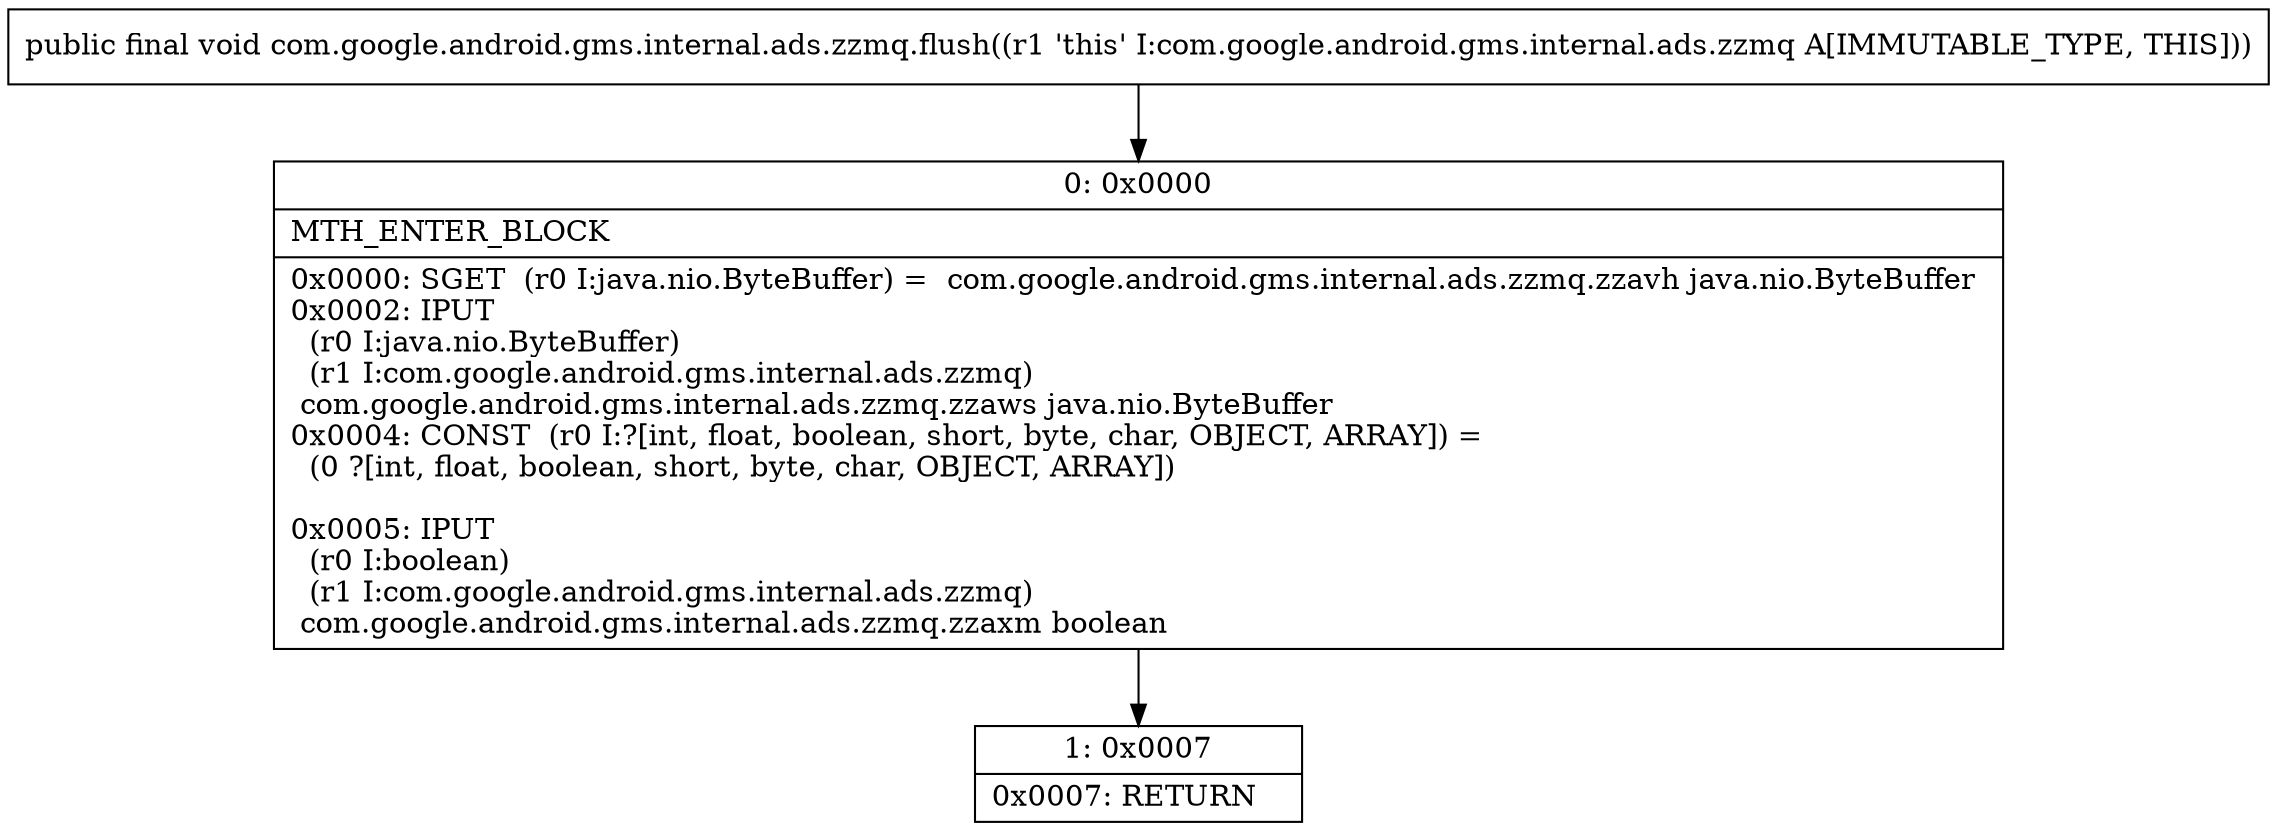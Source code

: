 digraph "CFG forcom.google.android.gms.internal.ads.zzmq.flush()V" {
Node_0 [shape=record,label="{0\:\ 0x0000|MTH_ENTER_BLOCK\l|0x0000: SGET  (r0 I:java.nio.ByteBuffer) =  com.google.android.gms.internal.ads.zzmq.zzavh java.nio.ByteBuffer \l0x0002: IPUT  \l  (r0 I:java.nio.ByteBuffer)\l  (r1 I:com.google.android.gms.internal.ads.zzmq)\l com.google.android.gms.internal.ads.zzmq.zzaws java.nio.ByteBuffer \l0x0004: CONST  (r0 I:?[int, float, boolean, short, byte, char, OBJECT, ARRAY]) = \l  (0 ?[int, float, boolean, short, byte, char, OBJECT, ARRAY])\l \l0x0005: IPUT  \l  (r0 I:boolean)\l  (r1 I:com.google.android.gms.internal.ads.zzmq)\l com.google.android.gms.internal.ads.zzmq.zzaxm boolean \l}"];
Node_1 [shape=record,label="{1\:\ 0x0007|0x0007: RETURN   \l}"];
MethodNode[shape=record,label="{public final void com.google.android.gms.internal.ads.zzmq.flush((r1 'this' I:com.google.android.gms.internal.ads.zzmq A[IMMUTABLE_TYPE, THIS])) }"];
MethodNode -> Node_0;
Node_0 -> Node_1;
}

